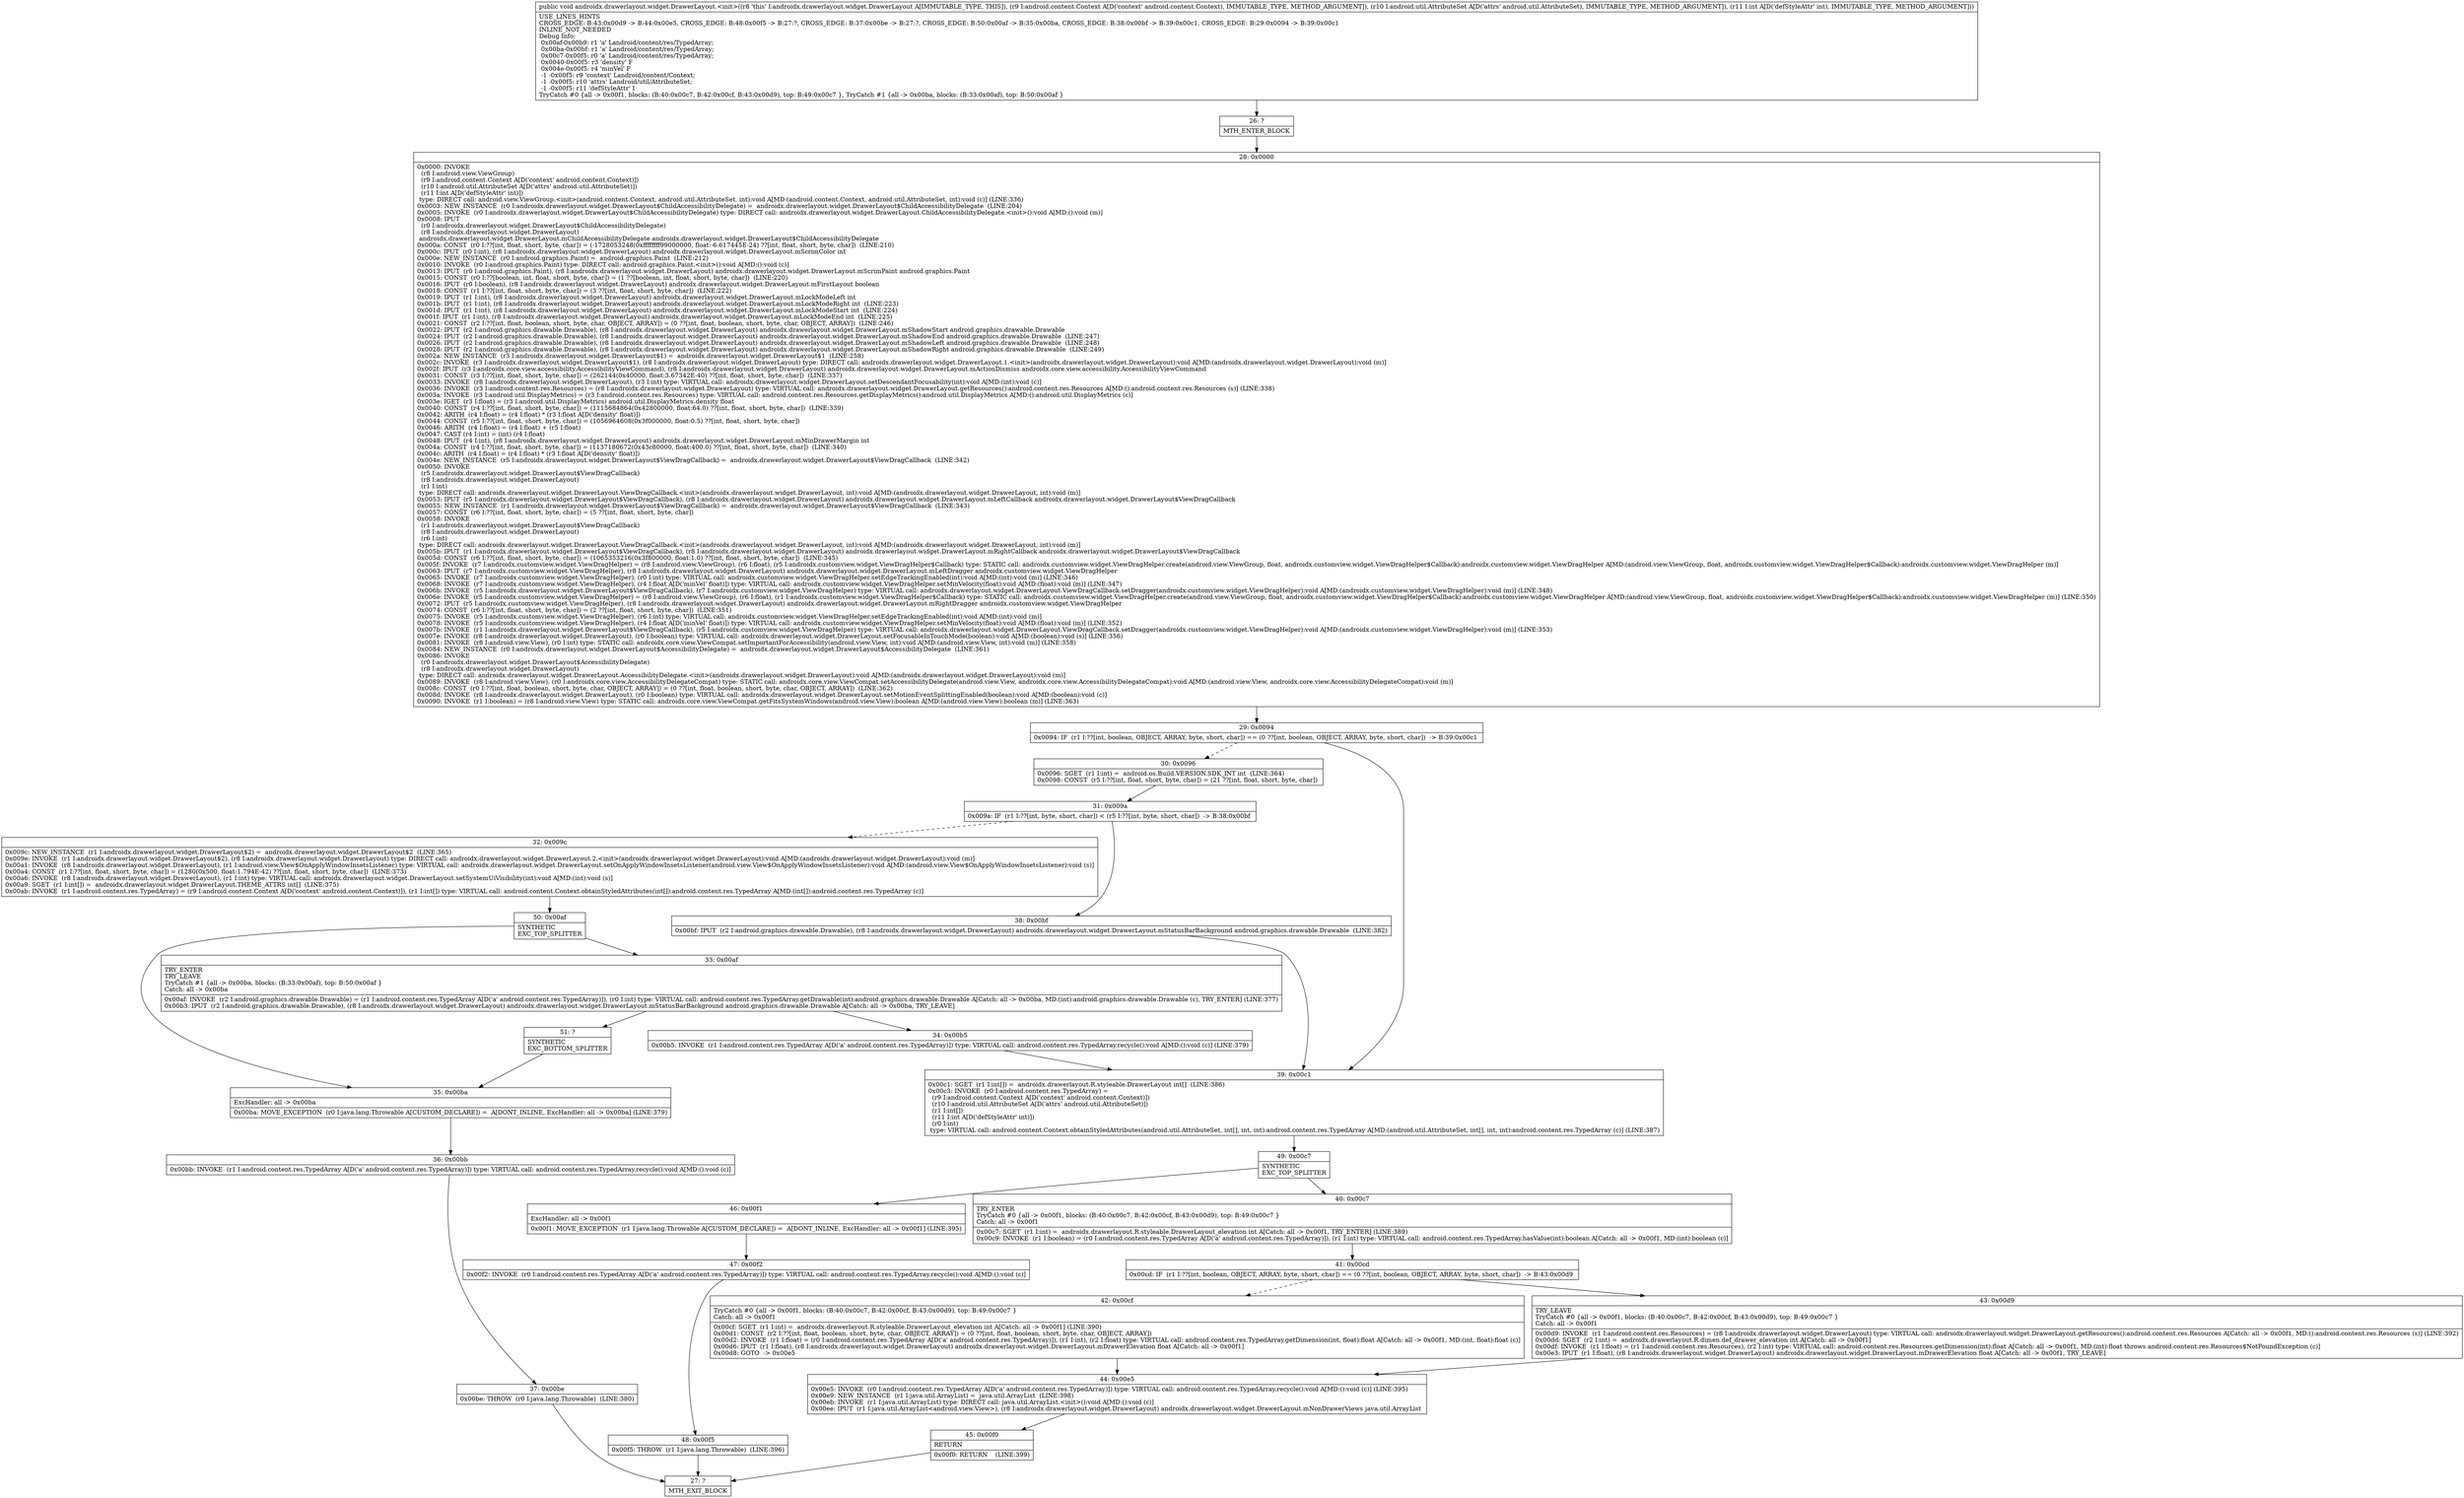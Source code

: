 digraph "CFG forandroidx.drawerlayout.widget.DrawerLayout.\<init\>(Landroid\/content\/Context;Landroid\/util\/AttributeSet;I)V" {
Node_26 [shape=record,label="{26\:\ ?|MTH_ENTER_BLOCK\l}"];
Node_28 [shape=record,label="{28\:\ 0x0000|0x0000: INVOKE  \l  (r8 I:android.view.ViewGroup)\l  (r9 I:android.content.Context A[D('context' android.content.Context)])\l  (r10 I:android.util.AttributeSet A[D('attrs' android.util.AttributeSet)])\l  (r11 I:int A[D('defStyleAttr' int)])\l type: DIRECT call: android.view.ViewGroup.\<init\>(android.content.Context, android.util.AttributeSet, int):void A[MD:(android.content.Context, android.util.AttributeSet, int):void (c)] (LINE:336)\l0x0003: NEW_INSTANCE  (r0 I:androidx.drawerlayout.widget.DrawerLayout$ChildAccessibilityDelegate) =  androidx.drawerlayout.widget.DrawerLayout$ChildAccessibilityDelegate  (LINE:204)\l0x0005: INVOKE  (r0 I:androidx.drawerlayout.widget.DrawerLayout$ChildAccessibilityDelegate) type: DIRECT call: androidx.drawerlayout.widget.DrawerLayout.ChildAccessibilityDelegate.\<init\>():void A[MD:():void (m)]\l0x0008: IPUT  \l  (r0 I:androidx.drawerlayout.widget.DrawerLayout$ChildAccessibilityDelegate)\l  (r8 I:androidx.drawerlayout.widget.DrawerLayout)\l androidx.drawerlayout.widget.DrawerLayout.mChildAccessibilityDelegate androidx.drawerlayout.widget.DrawerLayout$ChildAccessibilityDelegate \l0x000a: CONST  (r0 I:??[int, float, short, byte, char]) = (\-1728053248(0xffffffff99000000, float:\-6.617445E\-24) ??[int, float, short, byte, char])  (LINE:210)\l0x000c: IPUT  (r0 I:int), (r8 I:androidx.drawerlayout.widget.DrawerLayout) androidx.drawerlayout.widget.DrawerLayout.mScrimColor int \l0x000e: NEW_INSTANCE  (r0 I:android.graphics.Paint) =  android.graphics.Paint  (LINE:212)\l0x0010: INVOKE  (r0 I:android.graphics.Paint) type: DIRECT call: android.graphics.Paint.\<init\>():void A[MD:():void (c)]\l0x0013: IPUT  (r0 I:android.graphics.Paint), (r8 I:androidx.drawerlayout.widget.DrawerLayout) androidx.drawerlayout.widget.DrawerLayout.mScrimPaint android.graphics.Paint \l0x0015: CONST  (r0 I:??[boolean, int, float, short, byte, char]) = (1 ??[boolean, int, float, short, byte, char])  (LINE:220)\l0x0016: IPUT  (r0 I:boolean), (r8 I:androidx.drawerlayout.widget.DrawerLayout) androidx.drawerlayout.widget.DrawerLayout.mFirstLayout boolean \l0x0018: CONST  (r1 I:??[int, float, short, byte, char]) = (3 ??[int, float, short, byte, char])  (LINE:222)\l0x0019: IPUT  (r1 I:int), (r8 I:androidx.drawerlayout.widget.DrawerLayout) androidx.drawerlayout.widget.DrawerLayout.mLockModeLeft int \l0x001b: IPUT  (r1 I:int), (r8 I:androidx.drawerlayout.widget.DrawerLayout) androidx.drawerlayout.widget.DrawerLayout.mLockModeRight int  (LINE:223)\l0x001d: IPUT  (r1 I:int), (r8 I:androidx.drawerlayout.widget.DrawerLayout) androidx.drawerlayout.widget.DrawerLayout.mLockModeStart int  (LINE:224)\l0x001f: IPUT  (r1 I:int), (r8 I:androidx.drawerlayout.widget.DrawerLayout) androidx.drawerlayout.widget.DrawerLayout.mLockModeEnd int  (LINE:225)\l0x0021: CONST  (r2 I:??[int, float, boolean, short, byte, char, OBJECT, ARRAY]) = (0 ??[int, float, boolean, short, byte, char, OBJECT, ARRAY])  (LINE:246)\l0x0022: IPUT  (r2 I:android.graphics.drawable.Drawable), (r8 I:androidx.drawerlayout.widget.DrawerLayout) androidx.drawerlayout.widget.DrawerLayout.mShadowStart android.graphics.drawable.Drawable \l0x0024: IPUT  (r2 I:android.graphics.drawable.Drawable), (r8 I:androidx.drawerlayout.widget.DrawerLayout) androidx.drawerlayout.widget.DrawerLayout.mShadowEnd android.graphics.drawable.Drawable  (LINE:247)\l0x0026: IPUT  (r2 I:android.graphics.drawable.Drawable), (r8 I:androidx.drawerlayout.widget.DrawerLayout) androidx.drawerlayout.widget.DrawerLayout.mShadowLeft android.graphics.drawable.Drawable  (LINE:248)\l0x0028: IPUT  (r2 I:android.graphics.drawable.Drawable), (r8 I:androidx.drawerlayout.widget.DrawerLayout) androidx.drawerlayout.widget.DrawerLayout.mShadowRight android.graphics.drawable.Drawable  (LINE:249)\l0x002a: NEW_INSTANCE  (r3 I:androidx.drawerlayout.widget.DrawerLayout$1) =  androidx.drawerlayout.widget.DrawerLayout$1  (LINE:258)\l0x002c: INVOKE  (r3 I:androidx.drawerlayout.widget.DrawerLayout$1), (r8 I:androidx.drawerlayout.widget.DrawerLayout) type: DIRECT call: androidx.drawerlayout.widget.DrawerLayout.1.\<init\>(androidx.drawerlayout.widget.DrawerLayout):void A[MD:(androidx.drawerlayout.widget.DrawerLayout):void (m)]\l0x002f: IPUT  (r3 I:androidx.core.view.accessibility.AccessibilityViewCommand), (r8 I:androidx.drawerlayout.widget.DrawerLayout) androidx.drawerlayout.widget.DrawerLayout.mActionDismiss androidx.core.view.accessibility.AccessibilityViewCommand \l0x0031: CONST  (r3 I:??[int, float, short, byte, char]) = (262144(0x40000, float:3.67342E\-40) ??[int, float, short, byte, char])  (LINE:337)\l0x0033: INVOKE  (r8 I:androidx.drawerlayout.widget.DrawerLayout), (r3 I:int) type: VIRTUAL call: androidx.drawerlayout.widget.DrawerLayout.setDescendantFocusability(int):void A[MD:(int):void (c)]\l0x0036: INVOKE  (r3 I:android.content.res.Resources) = (r8 I:androidx.drawerlayout.widget.DrawerLayout) type: VIRTUAL call: androidx.drawerlayout.widget.DrawerLayout.getResources():android.content.res.Resources A[MD:():android.content.res.Resources (s)] (LINE:338)\l0x003a: INVOKE  (r3 I:android.util.DisplayMetrics) = (r3 I:android.content.res.Resources) type: VIRTUAL call: android.content.res.Resources.getDisplayMetrics():android.util.DisplayMetrics A[MD:():android.util.DisplayMetrics (c)]\l0x003e: IGET  (r3 I:float) = (r3 I:android.util.DisplayMetrics) android.util.DisplayMetrics.density float \l0x0040: CONST  (r4 I:??[int, float, short, byte, char]) = (1115684864(0x42800000, float:64.0) ??[int, float, short, byte, char])  (LINE:339)\l0x0042: ARITH  (r4 I:float) = (r4 I:float) * (r3 I:float A[D('density' float)]) \l0x0044: CONST  (r5 I:??[int, float, short, byte, char]) = (1056964608(0x3f000000, float:0.5) ??[int, float, short, byte, char]) \l0x0046: ARITH  (r4 I:float) = (r4 I:float) + (r5 I:float) \l0x0047: CAST (r4 I:int) = (int) (r4 I:float) \l0x0048: IPUT  (r4 I:int), (r8 I:androidx.drawerlayout.widget.DrawerLayout) androidx.drawerlayout.widget.DrawerLayout.mMinDrawerMargin int \l0x004a: CONST  (r4 I:??[int, float, short, byte, char]) = (1137180672(0x43c80000, float:400.0) ??[int, float, short, byte, char])  (LINE:340)\l0x004c: ARITH  (r4 I:float) = (r4 I:float) * (r3 I:float A[D('density' float)]) \l0x004e: NEW_INSTANCE  (r5 I:androidx.drawerlayout.widget.DrawerLayout$ViewDragCallback) =  androidx.drawerlayout.widget.DrawerLayout$ViewDragCallback  (LINE:342)\l0x0050: INVOKE  \l  (r5 I:androidx.drawerlayout.widget.DrawerLayout$ViewDragCallback)\l  (r8 I:androidx.drawerlayout.widget.DrawerLayout)\l  (r1 I:int)\l type: DIRECT call: androidx.drawerlayout.widget.DrawerLayout.ViewDragCallback.\<init\>(androidx.drawerlayout.widget.DrawerLayout, int):void A[MD:(androidx.drawerlayout.widget.DrawerLayout, int):void (m)]\l0x0053: IPUT  (r5 I:androidx.drawerlayout.widget.DrawerLayout$ViewDragCallback), (r8 I:androidx.drawerlayout.widget.DrawerLayout) androidx.drawerlayout.widget.DrawerLayout.mLeftCallback androidx.drawerlayout.widget.DrawerLayout$ViewDragCallback \l0x0055: NEW_INSTANCE  (r1 I:androidx.drawerlayout.widget.DrawerLayout$ViewDragCallback) =  androidx.drawerlayout.widget.DrawerLayout$ViewDragCallback  (LINE:343)\l0x0057: CONST  (r6 I:??[int, float, short, byte, char]) = (5 ??[int, float, short, byte, char]) \l0x0058: INVOKE  \l  (r1 I:androidx.drawerlayout.widget.DrawerLayout$ViewDragCallback)\l  (r8 I:androidx.drawerlayout.widget.DrawerLayout)\l  (r6 I:int)\l type: DIRECT call: androidx.drawerlayout.widget.DrawerLayout.ViewDragCallback.\<init\>(androidx.drawerlayout.widget.DrawerLayout, int):void A[MD:(androidx.drawerlayout.widget.DrawerLayout, int):void (m)]\l0x005b: IPUT  (r1 I:androidx.drawerlayout.widget.DrawerLayout$ViewDragCallback), (r8 I:androidx.drawerlayout.widget.DrawerLayout) androidx.drawerlayout.widget.DrawerLayout.mRightCallback androidx.drawerlayout.widget.DrawerLayout$ViewDragCallback \l0x005d: CONST  (r6 I:??[int, float, short, byte, char]) = (1065353216(0x3f800000, float:1.0) ??[int, float, short, byte, char])  (LINE:345)\l0x005f: INVOKE  (r7 I:androidx.customview.widget.ViewDragHelper) = (r8 I:android.view.ViewGroup), (r6 I:float), (r5 I:androidx.customview.widget.ViewDragHelper$Callback) type: STATIC call: androidx.customview.widget.ViewDragHelper.create(android.view.ViewGroup, float, androidx.customview.widget.ViewDragHelper$Callback):androidx.customview.widget.ViewDragHelper A[MD:(android.view.ViewGroup, float, androidx.customview.widget.ViewDragHelper$Callback):androidx.customview.widget.ViewDragHelper (m)]\l0x0063: IPUT  (r7 I:androidx.customview.widget.ViewDragHelper), (r8 I:androidx.drawerlayout.widget.DrawerLayout) androidx.drawerlayout.widget.DrawerLayout.mLeftDragger androidx.customview.widget.ViewDragHelper \l0x0065: INVOKE  (r7 I:androidx.customview.widget.ViewDragHelper), (r0 I:int) type: VIRTUAL call: androidx.customview.widget.ViewDragHelper.setEdgeTrackingEnabled(int):void A[MD:(int):void (m)] (LINE:346)\l0x0068: INVOKE  (r7 I:androidx.customview.widget.ViewDragHelper), (r4 I:float A[D('minVel' float)]) type: VIRTUAL call: androidx.customview.widget.ViewDragHelper.setMinVelocity(float):void A[MD:(float):void (m)] (LINE:347)\l0x006b: INVOKE  (r5 I:androidx.drawerlayout.widget.DrawerLayout$ViewDragCallback), (r7 I:androidx.customview.widget.ViewDragHelper) type: VIRTUAL call: androidx.drawerlayout.widget.DrawerLayout.ViewDragCallback.setDragger(androidx.customview.widget.ViewDragHelper):void A[MD:(androidx.customview.widget.ViewDragHelper):void (m)] (LINE:348)\l0x006e: INVOKE  (r5 I:androidx.customview.widget.ViewDragHelper) = (r8 I:android.view.ViewGroup), (r6 I:float), (r1 I:androidx.customview.widget.ViewDragHelper$Callback) type: STATIC call: androidx.customview.widget.ViewDragHelper.create(android.view.ViewGroup, float, androidx.customview.widget.ViewDragHelper$Callback):androidx.customview.widget.ViewDragHelper A[MD:(android.view.ViewGroup, float, androidx.customview.widget.ViewDragHelper$Callback):androidx.customview.widget.ViewDragHelper (m)] (LINE:350)\l0x0072: IPUT  (r5 I:androidx.customview.widget.ViewDragHelper), (r8 I:androidx.drawerlayout.widget.DrawerLayout) androidx.drawerlayout.widget.DrawerLayout.mRightDragger androidx.customview.widget.ViewDragHelper \l0x0074: CONST  (r6 I:??[int, float, short, byte, char]) = (2 ??[int, float, short, byte, char])  (LINE:351)\l0x0075: INVOKE  (r5 I:androidx.customview.widget.ViewDragHelper), (r6 I:int) type: VIRTUAL call: androidx.customview.widget.ViewDragHelper.setEdgeTrackingEnabled(int):void A[MD:(int):void (m)]\l0x0078: INVOKE  (r5 I:androidx.customview.widget.ViewDragHelper), (r4 I:float A[D('minVel' float)]) type: VIRTUAL call: androidx.customview.widget.ViewDragHelper.setMinVelocity(float):void A[MD:(float):void (m)] (LINE:352)\l0x007b: INVOKE  (r1 I:androidx.drawerlayout.widget.DrawerLayout$ViewDragCallback), (r5 I:androidx.customview.widget.ViewDragHelper) type: VIRTUAL call: androidx.drawerlayout.widget.DrawerLayout.ViewDragCallback.setDragger(androidx.customview.widget.ViewDragHelper):void A[MD:(androidx.customview.widget.ViewDragHelper):void (m)] (LINE:353)\l0x007e: INVOKE  (r8 I:androidx.drawerlayout.widget.DrawerLayout), (r0 I:boolean) type: VIRTUAL call: androidx.drawerlayout.widget.DrawerLayout.setFocusableInTouchMode(boolean):void A[MD:(boolean):void (s)] (LINE:356)\l0x0081: INVOKE  (r8 I:android.view.View), (r0 I:int) type: STATIC call: androidx.core.view.ViewCompat.setImportantForAccessibility(android.view.View, int):void A[MD:(android.view.View, int):void (m)] (LINE:358)\l0x0084: NEW_INSTANCE  (r0 I:androidx.drawerlayout.widget.DrawerLayout$AccessibilityDelegate) =  androidx.drawerlayout.widget.DrawerLayout$AccessibilityDelegate  (LINE:361)\l0x0086: INVOKE  \l  (r0 I:androidx.drawerlayout.widget.DrawerLayout$AccessibilityDelegate)\l  (r8 I:androidx.drawerlayout.widget.DrawerLayout)\l type: DIRECT call: androidx.drawerlayout.widget.DrawerLayout.AccessibilityDelegate.\<init\>(androidx.drawerlayout.widget.DrawerLayout):void A[MD:(androidx.drawerlayout.widget.DrawerLayout):void (m)]\l0x0089: INVOKE  (r8 I:android.view.View), (r0 I:androidx.core.view.AccessibilityDelegateCompat) type: STATIC call: androidx.core.view.ViewCompat.setAccessibilityDelegate(android.view.View, androidx.core.view.AccessibilityDelegateCompat):void A[MD:(android.view.View, androidx.core.view.AccessibilityDelegateCompat):void (m)]\l0x008c: CONST  (r0 I:??[int, float, boolean, short, byte, char, OBJECT, ARRAY]) = (0 ??[int, float, boolean, short, byte, char, OBJECT, ARRAY])  (LINE:362)\l0x008d: INVOKE  (r8 I:androidx.drawerlayout.widget.DrawerLayout), (r0 I:boolean) type: VIRTUAL call: androidx.drawerlayout.widget.DrawerLayout.setMotionEventSplittingEnabled(boolean):void A[MD:(boolean):void (c)]\l0x0090: INVOKE  (r1 I:boolean) = (r8 I:android.view.View) type: STATIC call: androidx.core.view.ViewCompat.getFitsSystemWindows(android.view.View):boolean A[MD:(android.view.View):boolean (m)] (LINE:363)\l}"];
Node_29 [shape=record,label="{29\:\ 0x0094|0x0094: IF  (r1 I:??[int, boolean, OBJECT, ARRAY, byte, short, char]) == (0 ??[int, boolean, OBJECT, ARRAY, byte, short, char])  \-\> B:39:0x00c1 \l}"];
Node_30 [shape=record,label="{30\:\ 0x0096|0x0096: SGET  (r1 I:int) =  android.os.Build.VERSION.SDK_INT int  (LINE:364)\l0x0098: CONST  (r5 I:??[int, float, short, byte, char]) = (21 ??[int, float, short, byte, char]) \l}"];
Node_31 [shape=record,label="{31\:\ 0x009a|0x009a: IF  (r1 I:??[int, byte, short, char]) \< (r5 I:??[int, byte, short, char])  \-\> B:38:0x00bf \l}"];
Node_32 [shape=record,label="{32\:\ 0x009c|0x009c: NEW_INSTANCE  (r1 I:androidx.drawerlayout.widget.DrawerLayout$2) =  androidx.drawerlayout.widget.DrawerLayout$2  (LINE:365)\l0x009e: INVOKE  (r1 I:androidx.drawerlayout.widget.DrawerLayout$2), (r8 I:androidx.drawerlayout.widget.DrawerLayout) type: DIRECT call: androidx.drawerlayout.widget.DrawerLayout.2.\<init\>(androidx.drawerlayout.widget.DrawerLayout):void A[MD:(androidx.drawerlayout.widget.DrawerLayout):void (m)]\l0x00a1: INVOKE  (r8 I:androidx.drawerlayout.widget.DrawerLayout), (r1 I:android.view.View$OnApplyWindowInsetsListener) type: VIRTUAL call: androidx.drawerlayout.widget.DrawerLayout.setOnApplyWindowInsetsListener(android.view.View$OnApplyWindowInsetsListener):void A[MD:(android.view.View$OnApplyWindowInsetsListener):void (s)]\l0x00a4: CONST  (r1 I:??[int, float, short, byte, char]) = (1280(0x500, float:1.794E\-42) ??[int, float, short, byte, char])  (LINE:373)\l0x00a6: INVOKE  (r8 I:androidx.drawerlayout.widget.DrawerLayout), (r1 I:int) type: VIRTUAL call: androidx.drawerlayout.widget.DrawerLayout.setSystemUiVisibility(int):void A[MD:(int):void (s)]\l0x00a9: SGET  (r1 I:int[]) =  androidx.drawerlayout.widget.DrawerLayout.THEME_ATTRS int[]  (LINE:375)\l0x00ab: INVOKE  (r1 I:android.content.res.TypedArray) = (r9 I:android.content.Context A[D('context' android.content.Context)]), (r1 I:int[]) type: VIRTUAL call: android.content.Context.obtainStyledAttributes(int[]):android.content.res.TypedArray A[MD:(int[]):android.content.res.TypedArray (c)]\l}"];
Node_50 [shape=record,label="{50\:\ 0x00af|SYNTHETIC\lEXC_TOP_SPLITTER\l}"];
Node_33 [shape=record,label="{33\:\ 0x00af|TRY_ENTER\lTRY_LEAVE\lTryCatch #1 \{all \-\> 0x00ba, blocks: (B:33:0x00af), top: B:50:0x00af \}\lCatch: all \-\> 0x00ba\l|0x00af: INVOKE  (r2 I:android.graphics.drawable.Drawable) = (r1 I:android.content.res.TypedArray A[D('a' android.content.res.TypedArray)]), (r0 I:int) type: VIRTUAL call: android.content.res.TypedArray.getDrawable(int):android.graphics.drawable.Drawable A[Catch: all \-\> 0x00ba, MD:(int):android.graphics.drawable.Drawable (c), TRY_ENTER] (LINE:377)\l0x00b3: IPUT  (r2 I:android.graphics.drawable.Drawable), (r8 I:androidx.drawerlayout.widget.DrawerLayout) androidx.drawerlayout.widget.DrawerLayout.mStatusBarBackground android.graphics.drawable.Drawable A[Catch: all \-\> 0x00ba, TRY_LEAVE]\l}"];
Node_34 [shape=record,label="{34\:\ 0x00b5|0x00b5: INVOKE  (r1 I:android.content.res.TypedArray A[D('a' android.content.res.TypedArray)]) type: VIRTUAL call: android.content.res.TypedArray.recycle():void A[MD:():void (c)] (LINE:379)\l}"];
Node_51 [shape=record,label="{51\:\ ?|SYNTHETIC\lEXC_BOTTOM_SPLITTER\l}"];
Node_35 [shape=record,label="{35\:\ 0x00ba|ExcHandler: all \-\> 0x00ba\l|0x00ba: MOVE_EXCEPTION  (r0 I:java.lang.Throwable A[CUSTOM_DECLARE]) =  A[DONT_INLINE, ExcHandler: all \-\> 0x00ba] (LINE:379)\l}"];
Node_36 [shape=record,label="{36\:\ 0x00bb|0x00bb: INVOKE  (r1 I:android.content.res.TypedArray A[D('a' android.content.res.TypedArray)]) type: VIRTUAL call: android.content.res.TypedArray.recycle():void A[MD:():void (c)]\l}"];
Node_37 [shape=record,label="{37\:\ 0x00be|0x00be: THROW  (r0 I:java.lang.Throwable)  (LINE:380)\l}"];
Node_27 [shape=record,label="{27\:\ ?|MTH_EXIT_BLOCK\l}"];
Node_38 [shape=record,label="{38\:\ 0x00bf|0x00bf: IPUT  (r2 I:android.graphics.drawable.Drawable), (r8 I:androidx.drawerlayout.widget.DrawerLayout) androidx.drawerlayout.widget.DrawerLayout.mStatusBarBackground android.graphics.drawable.Drawable  (LINE:382)\l}"];
Node_39 [shape=record,label="{39\:\ 0x00c1|0x00c1: SGET  (r1 I:int[]) =  androidx.drawerlayout.R.styleable.DrawerLayout int[]  (LINE:386)\l0x00c3: INVOKE  (r0 I:android.content.res.TypedArray) = \l  (r9 I:android.content.Context A[D('context' android.content.Context)])\l  (r10 I:android.util.AttributeSet A[D('attrs' android.util.AttributeSet)])\l  (r1 I:int[])\l  (r11 I:int A[D('defStyleAttr' int)])\l  (r0 I:int)\l type: VIRTUAL call: android.content.Context.obtainStyledAttributes(android.util.AttributeSet, int[], int, int):android.content.res.TypedArray A[MD:(android.util.AttributeSet, int[], int, int):android.content.res.TypedArray (c)] (LINE:387)\l}"];
Node_49 [shape=record,label="{49\:\ 0x00c7|SYNTHETIC\lEXC_TOP_SPLITTER\l}"];
Node_40 [shape=record,label="{40\:\ 0x00c7|TRY_ENTER\lTryCatch #0 \{all \-\> 0x00f1, blocks: (B:40:0x00c7, B:42:0x00cf, B:43:0x00d9), top: B:49:0x00c7 \}\lCatch: all \-\> 0x00f1\l|0x00c7: SGET  (r1 I:int) =  androidx.drawerlayout.R.styleable.DrawerLayout_elevation int A[Catch: all \-\> 0x00f1, TRY_ENTER] (LINE:389)\l0x00c9: INVOKE  (r1 I:boolean) = (r0 I:android.content.res.TypedArray A[D('a' android.content.res.TypedArray)]), (r1 I:int) type: VIRTUAL call: android.content.res.TypedArray.hasValue(int):boolean A[Catch: all \-\> 0x00f1, MD:(int):boolean (c)]\l}"];
Node_41 [shape=record,label="{41\:\ 0x00cd|0x00cd: IF  (r1 I:??[int, boolean, OBJECT, ARRAY, byte, short, char]) == (0 ??[int, boolean, OBJECT, ARRAY, byte, short, char])  \-\> B:43:0x00d9 \l}"];
Node_42 [shape=record,label="{42\:\ 0x00cf|TryCatch #0 \{all \-\> 0x00f1, blocks: (B:40:0x00c7, B:42:0x00cf, B:43:0x00d9), top: B:49:0x00c7 \}\lCatch: all \-\> 0x00f1\l|0x00cf: SGET  (r1 I:int) =  androidx.drawerlayout.R.styleable.DrawerLayout_elevation int A[Catch: all \-\> 0x00f1] (LINE:390)\l0x00d1: CONST  (r2 I:??[int, float, boolean, short, byte, char, OBJECT, ARRAY]) = (0 ??[int, float, boolean, short, byte, char, OBJECT, ARRAY]) \l0x00d2: INVOKE  (r1 I:float) = (r0 I:android.content.res.TypedArray A[D('a' android.content.res.TypedArray)]), (r1 I:int), (r2 I:float) type: VIRTUAL call: android.content.res.TypedArray.getDimension(int, float):float A[Catch: all \-\> 0x00f1, MD:(int, float):float (c)]\l0x00d6: IPUT  (r1 I:float), (r8 I:androidx.drawerlayout.widget.DrawerLayout) androidx.drawerlayout.widget.DrawerLayout.mDrawerElevation float A[Catch: all \-\> 0x00f1]\l0x00d8: GOTO  \-\> 0x00e5 \l}"];
Node_44 [shape=record,label="{44\:\ 0x00e5|0x00e5: INVOKE  (r0 I:android.content.res.TypedArray A[D('a' android.content.res.TypedArray)]) type: VIRTUAL call: android.content.res.TypedArray.recycle():void A[MD:():void (c)] (LINE:395)\l0x00e9: NEW_INSTANCE  (r1 I:java.util.ArrayList) =  java.util.ArrayList  (LINE:398)\l0x00eb: INVOKE  (r1 I:java.util.ArrayList) type: DIRECT call: java.util.ArrayList.\<init\>():void A[MD:():void (c)]\l0x00ee: IPUT  (r1 I:java.util.ArrayList\<android.view.View\>), (r8 I:androidx.drawerlayout.widget.DrawerLayout) androidx.drawerlayout.widget.DrawerLayout.mNonDrawerViews java.util.ArrayList \l}"];
Node_45 [shape=record,label="{45\:\ 0x00f0|RETURN\l|0x00f0: RETURN    (LINE:399)\l}"];
Node_43 [shape=record,label="{43\:\ 0x00d9|TRY_LEAVE\lTryCatch #0 \{all \-\> 0x00f1, blocks: (B:40:0x00c7, B:42:0x00cf, B:43:0x00d9), top: B:49:0x00c7 \}\lCatch: all \-\> 0x00f1\l|0x00d9: INVOKE  (r1 I:android.content.res.Resources) = (r8 I:androidx.drawerlayout.widget.DrawerLayout) type: VIRTUAL call: androidx.drawerlayout.widget.DrawerLayout.getResources():android.content.res.Resources A[Catch: all \-\> 0x00f1, MD:():android.content.res.Resources (s)] (LINE:392)\l0x00dd: SGET  (r2 I:int) =  androidx.drawerlayout.R.dimen.def_drawer_elevation int A[Catch: all \-\> 0x00f1]\l0x00df: INVOKE  (r1 I:float) = (r1 I:android.content.res.Resources), (r2 I:int) type: VIRTUAL call: android.content.res.Resources.getDimension(int):float A[Catch: all \-\> 0x00f1, MD:(int):float throws android.content.res.Resources$NotFoundException (c)]\l0x00e3: IPUT  (r1 I:float), (r8 I:androidx.drawerlayout.widget.DrawerLayout) androidx.drawerlayout.widget.DrawerLayout.mDrawerElevation float A[Catch: all \-\> 0x00f1, TRY_LEAVE]\l}"];
Node_46 [shape=record,label="{46\:\ 0x00f1|ExcHandler: all \-\> 0x00f1\l|0x00f1: MOVE_EXCEPTION  (r1 I:java.lang.Throwable A[CUSTOM_DECLARE]) =  A[DONT_INLINE, ExcHandler: all \-\> 0x00f1] (LINE:395)\l}"];
Node_47 [shape=record,label="{47\:\ 0x00f2|0x00f2: INVOKE  (r0 I:android.content.res.TypedArray A[D('a' android.content.res.TypedArray)]) type: VIRTUAL call: android.content.res.TypedArray.recycle():void A[MD:():void (c)]\l}"];
Node_48 [shape=record,label="{48\:\ 0x00f5|0x00f5: THROW  (r1 I:java.lang.Throwable)  (LINE:396)\l}"];
MethodNode[shape=record,label="{public void androidx.drawerlayout.widget.DrawerLayout.\<init\>((r8 'this' I:androidx.drawerlayout.widget.DrawerLayout A[IMMUTABLE_TYPE, THIS]), (r9 I:android.content.Context A[D('context' android.content.Context), IMMUTABLE_TYPE, METHOD_ARGUMENT]), (r10 I:android.util.AttributeSet A[D('attrs' android.util.AttributeSet), IMMUTABLE_TYPE, METHOD_ARGUMENT]), (r11 I:int A[D('defStyleAttr' int), IMMUTABLE_TYPE, METHOD_ARGUMENT]))  | USE_LINES_HINTS\lCROSS_EDGE: B:43:0x00d9 \-\> B:44:0x00e5, CROSS_EDGE: B:48:0x00f5 \-\> B:27:?, CROSS_EDGE: B:37:0x00be \-\> B:27:?, CROSS_EDGE: B:50:0x00af \-\> B:35:0x00ba, CROSS_EDGE: B:38:0x00bf \-\> B:39:0x00c1, CROSS_EDGE: B:29:0x0094 \-\> B:39:0x00c1\lINLINE_NOT_NEEDED\lDebug Info:\l  0x00af\-0x00b9: r1 'a' Landroid\/content\/res\/TypedArray;\l  0x00ba\-0x00bf: r1 'a' Landroid\/content\/res\/TypedArray;\l  0x00c7\-0x00f5: r0 'a' Landroid\/content\/res\/TypedArray;\l  0x0040\-0x00f5: r3 'density' F\l  0x004e\-0x00f5: r4 'minVel' F\l  \-1 \-0x00f5: r9 'context' Landroid\/content\/Context;\l  \-1 \-0x00f5: r10 'attrs' Landroid\/util\/AttributeSet;\l  \-1 \-0x00f5: r11 'defStyleAttr' I\lTryCatch #0 \{all \-\> 0x00f1, blocks: (B:40:0x00c7, B:42:0x00cf, B:43:0x00d9), top: B:49:0x00c7 \}, TryCatch #1 \{all \-\> 0x00ba, blocks: (B:33:0x00af), top: B:50:0x00af \}\l}"];
MethodNode -> Node_26;Node_26 -> Node_28;
Node_28 -> Node_29;
Node_29 -> Node_30[style=dashed];
Node_29 -> Node_39;
Node_30 -> Node_31;
Node_31 -> Node_32[style=dashed];
Node_31 -> Node_38;
Node_32 -> Node_50;
Node_50 -> Node_33;
Node_50 -> Node_35;
Node_33 -> Node_34;
Node_33 -> Node_51;
Node_34 -> Node_39;
Node_51 -> Node_35;
Node_35 -> Node_36;
Node_36 -> Node_37;
Node_37 -> Node_27;
Node_38 -> Node_39;
Node_39 -> Node_49;
Node_49 -> Node_40;
Node_49 -> Node_46;
Node_40 -> Node_41;
Node_41 -> Node_42[style=dashed];
Node_41 -> Node_43;
Node_42 -> Node_44;
Node_44 -> Node_45;
Node_45 -> Node_27;
Node_43 -> Node_44;
Node_46 -> Node_47;
Node_47 -> Node_48;
Node_48 -> Node_27;
}

